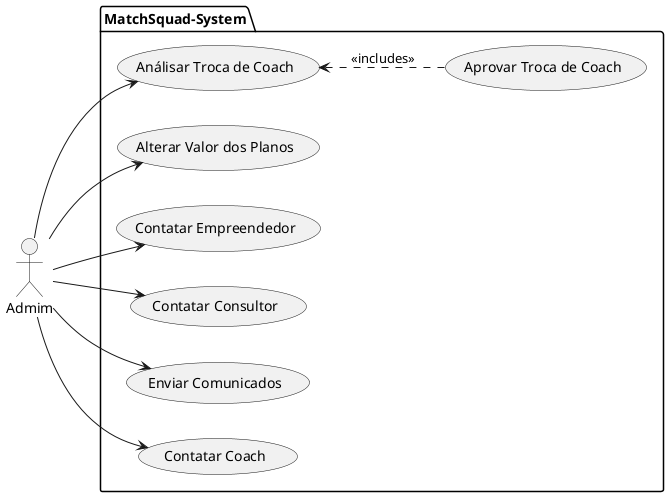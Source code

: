 @startuml "Admim use-cases"

left to right direction

actor Admim as A
package MatchSquad-System{
usecase "Alterar Valor dos Planos" as UC1
usecase "Análisar Troca de Coach" as UC2
usecase "Aprovar Troca de Coach" as UC3
usecase "Contatar Empreendedor" as UC4
usecase "Contatar Consultor" as UC5
usecase "Enviar Comunicados" as UC6
usecase "Contatar Coach" as UC7
}

A --> UC1
A --> UC2
A --> UC4
A --> UC5
A --> UC6
A --> UC7

(UC3).up.>(UC2) : <<includes>>

@enduml